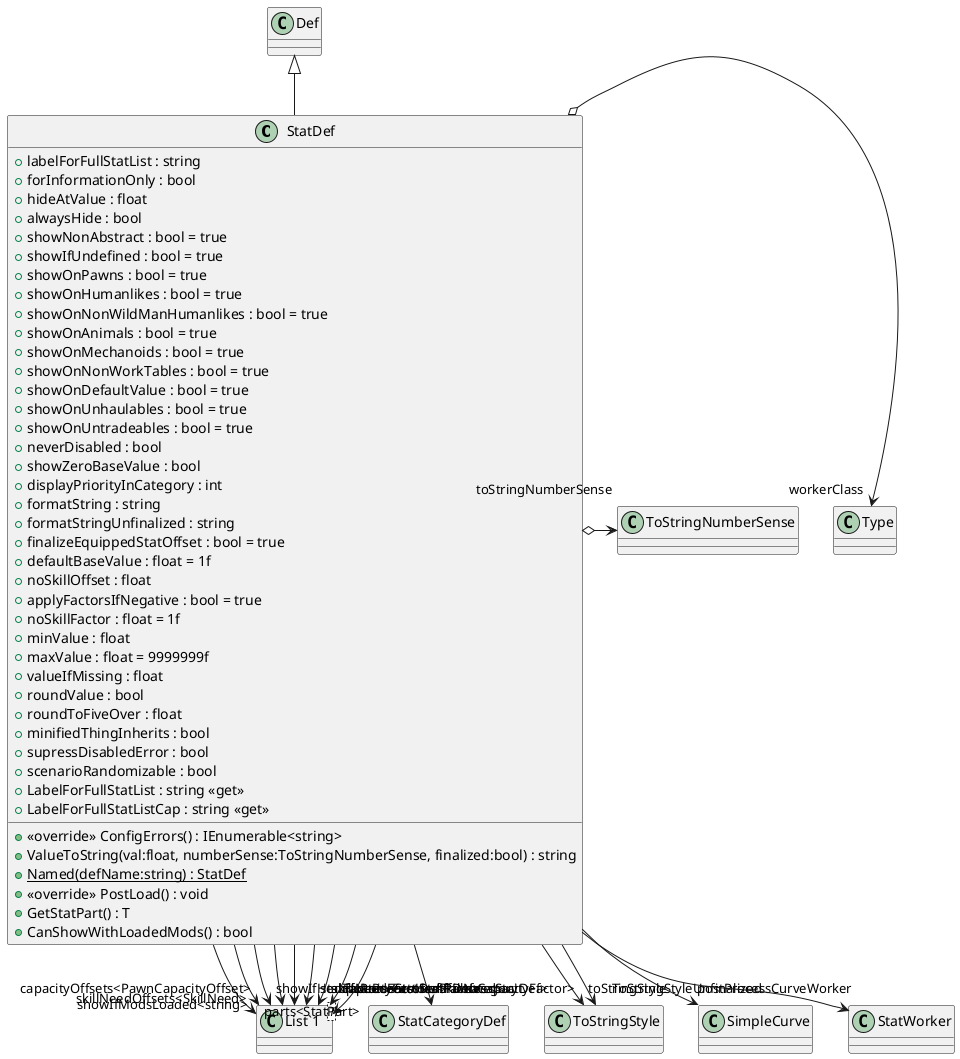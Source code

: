 @startuml
class StatDef {
    + labelForFullStatList : string
    + forInformationOnly : bool
    + hideAtValue : float
    + alwaysHide : bool
    + showNonAbstract : bool = true
    + showIfUndefined : bool = true
    + showOnPawns : bool = true
    + showOnHumanlikes : bool = true
    + showOnNonWildManHumanlikes : bool = true
    + showOnAnimals : bool = true
    + showOnMechanoids : bool = true
    + showOnNonWorkTables : bool = true
    + showOnDefaultValue : bool = true
    + showOnUnhaulables : bool = true
    + showOnUntradeables : bool = true
    + neverDisabled : bool
    + showZeroBaseValue : bool
    + displayPriorityInCategory : int
    + formatString : string
    + formatStringUnfinalized : string
    + finalizeEquippedStatOffset : bool = true
    + defaultBaseValue : float = 1f
    + noSkillOffset : float
    + applyFactorsIfNegative : bool = true
    + noSkillFactor : float = 1f
    + minValue : float
    + maxValue : float = 9999999f
    + valueIfMissing : float
    + roundValue : bool
    + roundToFiveOver : float
    + minifiedThingInherits : bool
    + supressDisabledError : bool
    + scenarioRandomizable : bool
    + LabelForFullStatList : string <<get>>
    + LabelForFullStatListCap : string <<get>>
    + <<override>> ConfigErrors() : IEnumerable<string>
    + ValueToString(val:float, numberSense:ToStringNumberSense, finalized:bool) : string
    + {static} Named(defName:string) : StatDef
    + <<override>> PostLoad() : void
    + GetStatPart() : T
    + CanShowWithLoadedMods() : bool
}
class "List`1"<T> {
}
Def <|-- StatDef
StatDef --> "category" StatCategoryDef
StatDef o-> "workerClass" Type
StatDef --> "showIfModsLoaded<string>" "List`1"
StatDef --> "showIfHediffsPresent<HediffDef>" "List`1"
StatDef o-> "toStringNumberSense" ToStringNumberSense
StatDef --> "toStringStyle" ToStringStyle
StatDef --> "skillNeedOffsets<SkillNeed>" "List`1"
StatDef --> "capacityOffsets<PawnCapacityOffset>" "List`1"
StatDef --> "statFactors<StatDef>" "List`1"
StatDef --> "skillNeedFactors<SkillNeed>" "List`1"
StatDef --> "capacityFactors<PawnCapacityFactor>" "List`1"
StatDef --> "postProcessCurve" SimpleCurve
StatDef --> "postProcessStatFactors<StatDef>" "List`1"
StatDef --> "parts<StatPart>" "List`1"
StatDef --> "Worker" StatWorker
StatDef --> "ToStringStyleUnfinalized" ToStringStyle
@enduml
